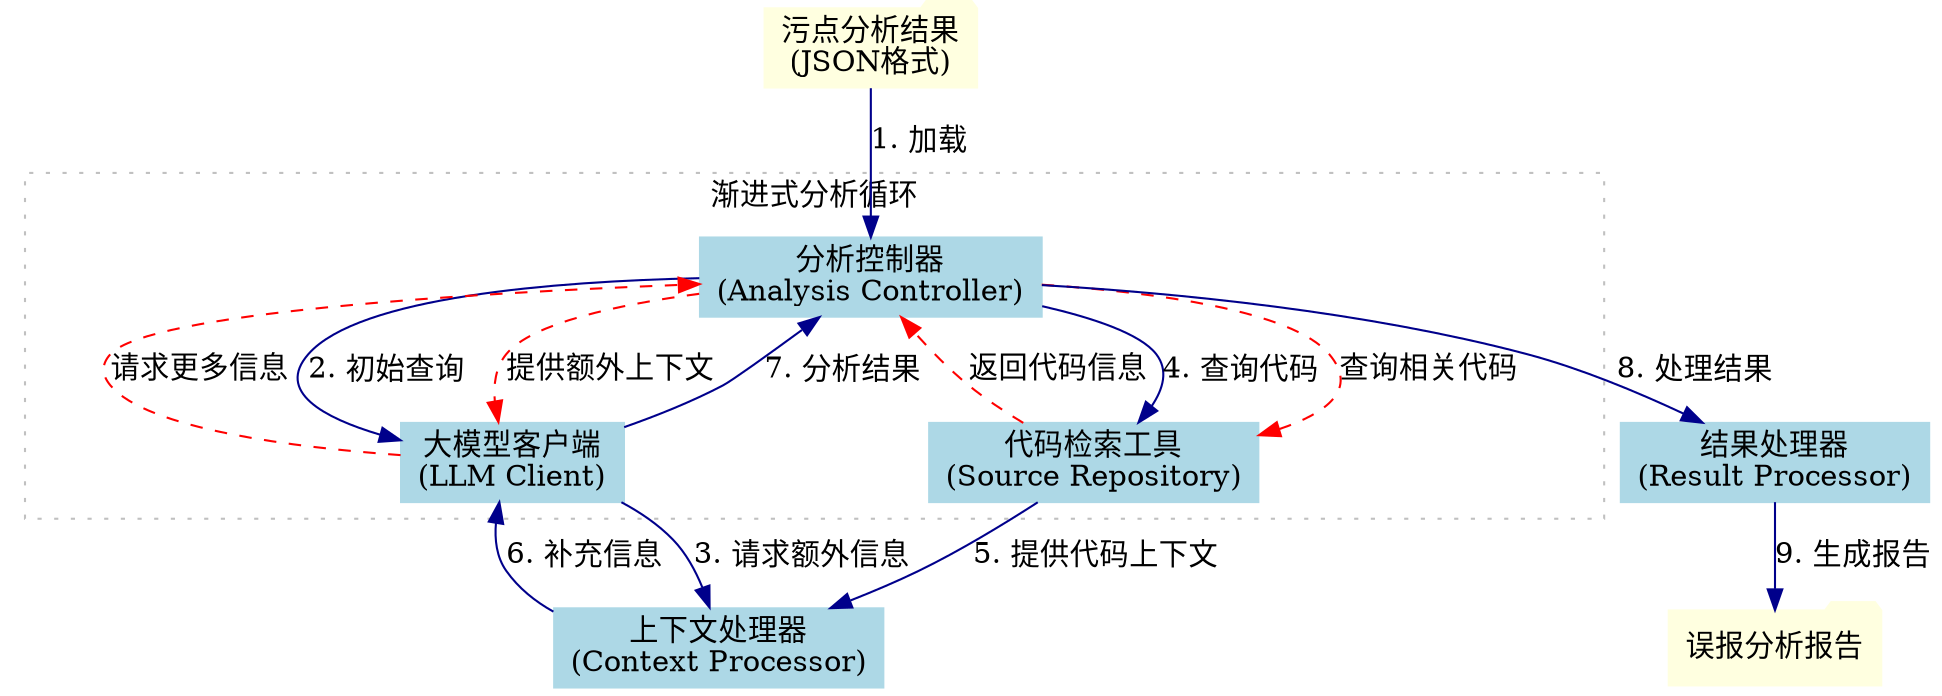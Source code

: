 digraph FalsePositiveReductionSystem {
    // 节点样式设置
    node [shape=box, style=filled, color=lightblue];
    edge [color=darkblue];
    
    // 数据节点
    RawResult [label="污点分析结果\n(JSON格式)", shape=folder, color=lightyellow];
    FinalReport [label="误报分析报告", shape=folder, color=lightyellow];
    
    // 核心组件节点
    Controller [label="分析控制器\n(Analysis Controller)"];
    LLMClient [label="大模型客户端\n(LLM Client)"];
    CodeRepo [label="代码检索工具\n(Source Repository)"];
    ContextProcessor [label="上下文处理器\n(Context Processor)"];
    ResultProcessor [label="结果处理器\n(Result Processor)"];
    
    // 流程边
    RawResult -> Controller [label="1. 加载"];
    Controller -> LLMClient [label="2. 初始查询"];
    LLMClient -> ContextProcessor [label="3. 请求额外信息"];
    Controller -> CodeRepo [label="4. 查询代码"];
    CodeRepo -> ContextProcessor [label="5. 提供代码上下文"];
    ContextProcessor -> LLMClient [label="6. 补充信息"];
    LLMClient -> Controller [label="7. 分析结果"];
    Controller -> ResultProcessor [label="8. 处理结果"];
    ResultProcessor -> FinalReport [label="9. 生成报告"];
    
    // 子图：渐进式分析循环
    subgraph cluster_progressive {
        label="渐进式分析循环";
        style=dotted;
        color=gray;
        
        LLMClient -> Controller [label="请求更多信息", style=dashed, color=red];
        Controller -> CodeRepo [label="查询相关代码", style=dashed, color=red];
        CodeRepo -> Controller [label="返回代码信息", style=dashed, color=red];
        Controller -> LLMClient [label="提供额外上下文", style=dashed, color=red];
    }
}